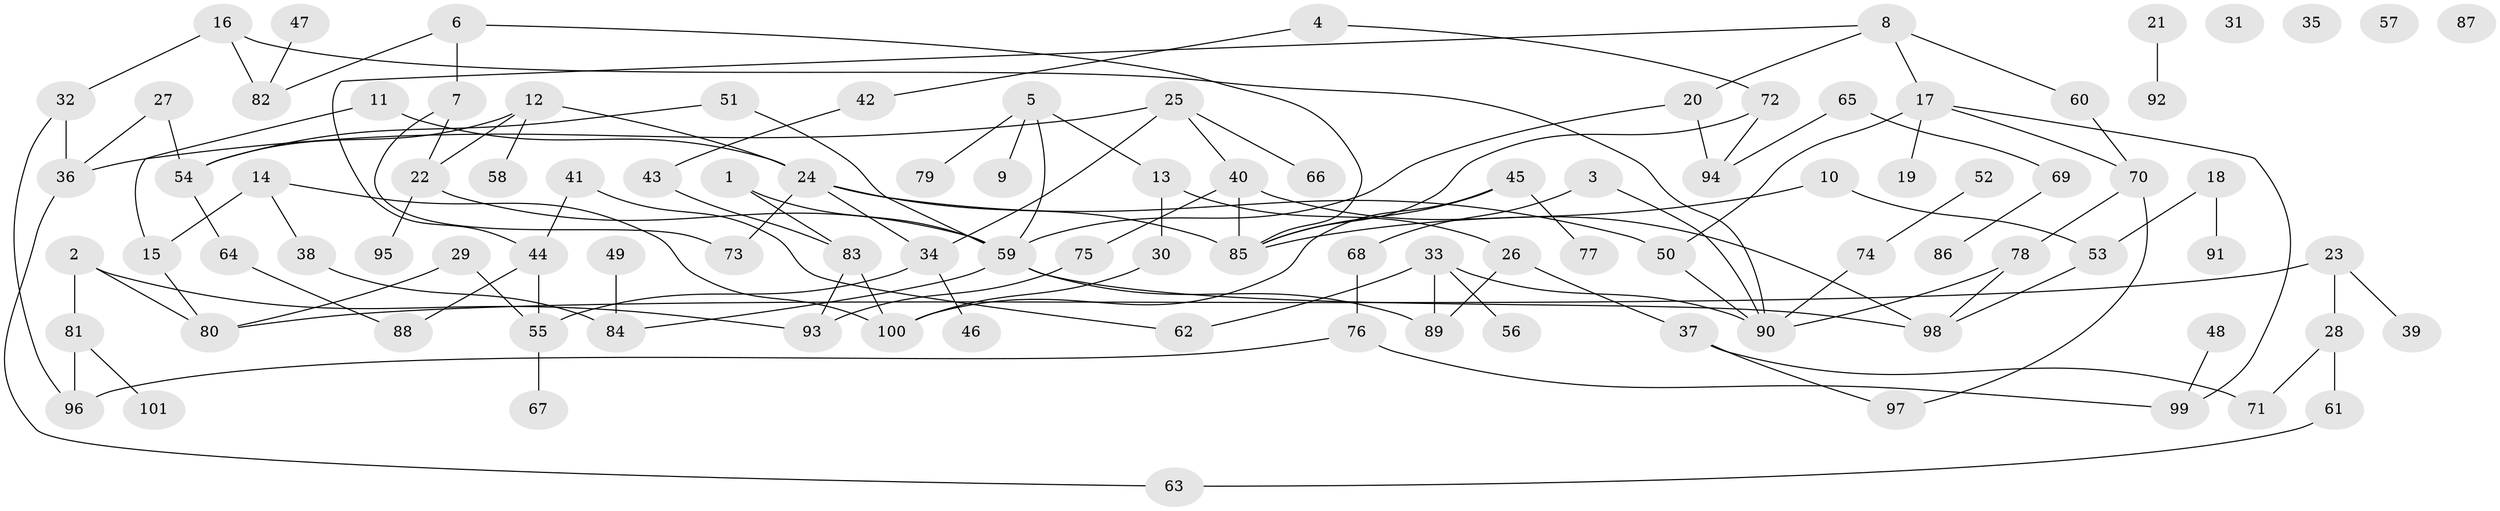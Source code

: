 // coarse degree distribution, {4: 0.2222222222222222, 3: 0.3055555555555556, 2: 0.19444444444444445, 5: 0.1111111111111111, 9: 0.027777777777777776, 10: 0.027777777777777776, 7: 0.027777777777777776, 1: 0.08333333333333333}
// Generated by graph-tools (version 1.1) at 2025/35/03/04/25 23:35:53]
// undirected, 101 vertices, 128 edges
graph export_dot {
  node [color=gray90,style=filled];
  1;
  2;
  3;
  4;
  5;
  6;
  7;
  8;
  9;
  10;
  11;
  12;
  13;
  14;
  15;
  16;
  17;
  18;
  19;
  20;
  21;
  22;
  23;
  24;
  25;
  26;
  27;
  28;
  29;
  30;
  31;
  32;
  33;
  34;
  35;
  36;
  37;
  38;
  39;
  40;
  41;
  42;
  43;
  44;
  45;
  46;
  47;
  48;
  49;
  50;
  51;
  52;
  53;
  54;
  55;
  56;
  57;
  58;
  59;
  60;
  61;
  62;
  63;
  64;
  65;
  66;
  67;
  68;
  69;
  70;
  71;
  72;
  73;
  74;
  75;
  76;
  77;
  78;
  79;
  80;
  81;
  82;
  83;
  84;
  85;
  86;
  87;
  88;
  89;
  90;
  91;
  92;
  93;
  94;
  95;
  96;
  97;
  98;
  99;
  100;
  101;
  1 -- 59;
  1 -- 83;
  2 -- 80;
  2 -- 81;
  2 -- 93;
  3 -- 68;
  3 -- 90;
  4 -- 42;
  4 -- 72;
  5 -- 9;
  5 -- 13;
  5 -- 59;
  5 -- 79;
  6 -- 7;
  6 -- 82;
  6 -- 85;
  7 -- 22;
  7 -- 73;
  8 -- 17;
  8 -- 20;
  8 -- 44;
  8 -- 60;
  10 -- 53;
  10 -- 85;
  11 -- 15;
  11 -- 24;
  12 -- 22;
  12 -- 24;
  12 -- 54;
  12 -- 58;
  13 -- 26;
  13 -- 30;
  14 -- 15;
  14 -- 38;
  14 -- 100;
  15 -- 80;
  16 -- 32;
  16 -- 82;
  16 -- 90;
  17 -- 19;
  17 -- 50;
  17 -- 70;
  17 -- 99;
  18 -- 53;
  18 -- 91;
  20 -- 59;
  20 -- 94;
  21 -- 92;
  22 -- 59;
  22 -- 95;
  23 -- 28;
  23 -- 39;
  23 -- 80;
  24 -- 34;
  24 -- 50;
  24 -- 73;
  24 -- 85;
  25 -- 34;
  25 -- 36;
  25 -- 40;
  25 -- 66;
  26 -- 37;
  26 -- 89;
  27 -- 36;
  27 -- 54;
  28 -- 61;
  28 -- 71;
  29 -- 55;
  29 -- 80;
  30 -- 100;
  32 -- 36;
  32 -- 96;
  33 -- 56;
  33 -- 62;
  33 -- 89;
  33 -- 90;
  34 -- 46;
  34 -- 55;
  36 -- 63;
  37 -- 71;
  37 -- 97;
  38 -- 84;
  40 -- 75;
  40 -- 85;
  40 -- 98;
  41 -- 44;
  41 -- 62;
  42 -- 43;
  43 -- 83;
  44 -- 55;
  44 -- 88;
  45 -- 77;
  45 -- 85;
  45 -- 100;
  47 -- 82;
  48 -- 99;
  49 -- 84;
  50 -- 90;
  51 -- 54;
  51 -- 59;
  52 -- 74;
  53 -- 98;
  54 -- 64;
  55 -- 67;
  59 -- 84;
  59 -- 89;
  59 -- 98;
  60 -- 70;
  61 -- 63;
  64 -- 88;
  65 -- 69;
  65 -- 94;
  68 -- 76;
  69 -- 86;
  70 -- 78;
  70 -- 97;
  72 -- 85;
  72 -- 94;
  74 -- 90;
  75 -- 93;
  76 -- 96;
  76 -- 99;
  78 -- 90;
  78 -- 98;
  81 -- 96;
  81 -- 101;
  83 -- 93;
  83 -- 100;
}
